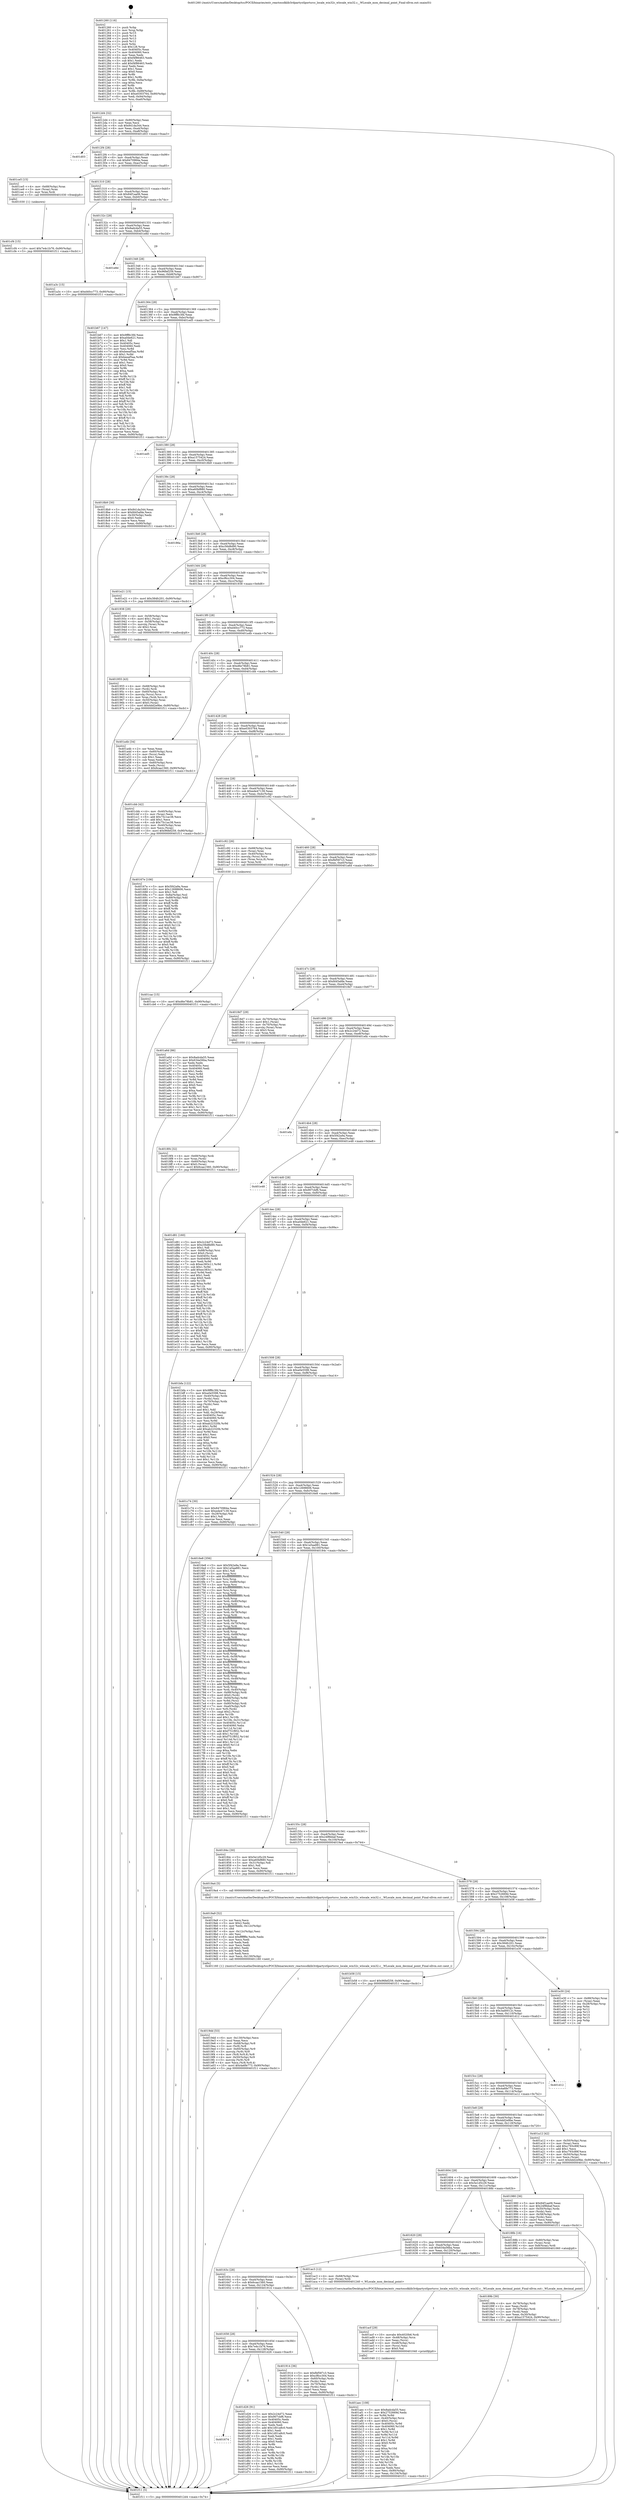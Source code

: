 digraph "0x401260" {
  label = "0x401260 (/mnt/c/Users/mathe/Desktop/tcc/POCII/binaries/extr_reactossdklib3rdpartystlportsrcc_locale_win32c_wlocale_win32.c__WLocale_mon_decimal_point_Final-ollvm.out::main(0))"
  labelloc = "t"
  node[shape=record]

  Entry [label="",width=0.3,height=0.3,shape=circle,fillcolor=black,style=filled]
  "0x4012d4" [label="{
     0x4012d4 [32]\l
     | [instrs]\l
     &nbsp;&nbsp;0x4012d4 \<+6\>: mov -0x90(%rbp),%eax\l
     &nbsp;&nbsp;0x4012da \<+2\>: mov %eax,%ecx\l
     &nbsp;&nbsp;0x4012dc \<+6\>: sub $0x841da344,%ecx\l
     &nbsp;&nbsp;0x4012e2 \<+6\>: mov %eax,-0xa4(%rbp)\l
     &nbsp;&nbsp;0x4012e8 \<+6\>: mov %ecx,-0xa8(%rbp)\l
     &nbsp;&nbsp;0x4012ee \<+6\>: je 0000000000401d03 \<main+0xaa3\>\l
  }"]
  "0x401d03" [label="{
     0x401d03\l
  }", style=dashed]
  "0x4012f4" [label="{
     0x4012f4 [28]\l
     | [instrs]\l
     &nbsp;&nbsp;0x4012f4 \<+5\>: jmp 00000000004012f9 \<main+0x99\>\l
     &nbsp;&nbsp;0x4012f9 \<+6\>: mov -0xa4(%rbp),%eax\l
     &nbsp;&nbsp;0x4012ff \<+5\>: sub $0x8470984a,%eax\l
     &nbsp;&nbsp;0x401304 \<+6\>: mov %eax,-0xac(%rbp)\l
     &nbsp;&nbsp;0x40130a \<+6\>: je 0000000000401ce5 \<main+0xa85\>\l
  }"]
  Exit [label="",width=0.3,height=0.3,shape=circle,fillcolor=black,style=filled,peripheries=2]
  "0x401ce5" [label="{
     0x401ce5 [15]\l
     | [instrs]\l
     &nbsp;&nbsp;0x401ce5 \<+4\>: mov -0x68(%rbp),%rax\l
     &nbsp;&nbsp;0x401ce9 \<+3\>: mov (%rax),%rax\l
     &nbsp;&nbsp;0x401cec \<+3\>: mov %rax,%rdi\l
     &nbsp;&nbsp;0x401cef \<+5\>: call 0000000000401030 \<free@plt\>\l
     | [calls]\l
     &nbsp;&nbsp;0x401030 \{1\} (unknown)\l
  }"]
  "0x401310" [label="{
     0x401310 [28]\l
     | [instrs]\l
     &nbsp;&nbsp;0x401310 \<+5\>: jmp 0000000000401315 \<main+0xb5\>\l
     &nbsp;&nbsp;0x401315 \<+6\>: mov -0xa4(%rbp),%eax\l
     &nbsp;&nbsp;0x40131b \<+5\>: sub $0x84f1aa06,%eax\l
     &nbsp;&nbsp;0x401320 \<+6\>: mov %eax,-0xb0(%rbp)\l
     &nbsp;&nbsp;0x401326 \<+6\>: je 0000000000401a3c \<main+0x7dc\>\l
  }"]
  "0x401674" [label="{
     0x401674\l
  }", style=dashed]
  "0x401a3c" [label="{
     0x401a3c [15]\l
     | [instrs]\l
     &nbsp;&nbsp;0x401a3c \<+10\>: movl $0xd40cc773,-0x90(%rbp)\l
     &nbsp;&nbsp;0x401a46 \<+5\>: jmp 0000000000401f11 \<main+0xcb1\>\l
  }"]
  "0x40132c" [label="{
     0x40132c [28]\l
     | [instrs]\l
     &nbsp;&nbsp;0x40132c \<+5\>: jmp 0000000000401331 \<main+0xd1\>\l
     &nbsp;&nbsp;0x401331 \<+6\>: mov -0xa4(%rbp),%eax\l
     &nbsp;&nbsp;0x401337 \<+5\>: sub $0x8adcda55,%eax\l
     &nbsp;&nbsp;0x40133c \<+6\>: mov %eax,-0xb4(%rbp)\l
     &nbsp;&nbsp;0x401342 \<+6\>: je 0000000000401e8d \<main+0xc2d\>\l
  }"]
  "0x401d26" [label="{
     0x401d26 [91]\l
     | [instrs]\l
     &nbsp;&nbsp;0x401d26 \<+5\>: mov $0x2c24d72,%eax\l
     &nbsp;&nbsp;0x401d2b \<+5\>: mov $0x907cbf6,%ecx\l
     &nbsp;&nbsp;0x401d30 \<+7\>: mov 0x40405c,%edx\l
     &nbsp;&nbsp;0x401d37 \<+7\>: mov 0x404060,%esi\l
     &nbsp;&nbsp;0x401d3e \<+2\>: mov %edx,%edi\l
     &nbsp;&nbsp;0x401d40 \<+6\>: add $0x1d01a8c0,%edi\l
     &nbsp;&nbsp;0x401d46 \<+3\>: sub $0x1,%edi\l
     &nbsp;&nbsp;0x401d49 \<+6\>: sub $0x1d01a8c0,%edi\l
     &nbsp;&nbsp;0x401d4f \<+3\>: imul %edi,%edx\l
     &nbsp;&nbsp;0x401d52 \<+3\>: and $0x1,%edx\l
     &nbsp;&nbsp;0x401d55 \<+3\>: cmp $0x0,%edx\l
     &nbsp;&nbsp;0x401d58 \<+4\>: sete %r8b\l
     &nbsp;&nbsp;0x401d5c \<+3\>: cmp $0xa,%esi\l
     &nbsp;&nbsp;0x401d5f \<+4\>: setl %r9b\l
     &nbsp;&nbsp;0x401d63 \<+3\>: mov %r8b,%r10b\l
     &nbsp;&nbsp;0x401d66 \<+3\>: and %r9b,%r10b\l
     &nbsp;&nbsp;0x401d69 \<+3\>: xor %r9b,%r8b\l
     &nbsp;&nbsp;0x401d6c \<+3\>: or %r8b,%r10b\l
     &nbsp;&nbsp;0x401d6f \<+4\>: test $0x1,%r10b\l
     &nbsp;&nbsp;0x401d73 \<+3\>: cmovne %ecx,%eax\l
     &nbsp;&nbsp;0x401d76 \<+6\>: mov %eax,-0x90(%rbp)\l
     &nbsp;&nbsp;0x401d7c \<+5\>: jmp 0000000000401f11 \<main+0xcb1\>\l
  }"]
  "0x401e8d" [label="{
     0x401e8d\l
  }", style=dashed]
  "0x401348" [label="{
     0x401348 [28]\l
     | [instrs]\l
     &nbsp;&nbsp;0x401348 \<+5\>: jmp 000000000040134d \<main+0xed\>\l
     &nbsp;&nbsp;0x40134d \<+6\>: mov -0xa4(%rbp),%eax\l
     &nbsp;&nbsp;0x401353 \<+5\>: sub $0x96fef259,%eax\l
     &nbsp;&nbsp;0x401358 \<+6\>: mov %eax,-0xb8(%rbp)\l
     &nbsp;&nbsp;0x40135e \<+6\>: je 0000000000401b67 \<main+0x907\>\l
  }"]
  "0x401cf4" [label="{
     0x401cf4 [15]\l
     | [instrs]\l
     &nbsp;&nbsp;0x401cf4 \<+10\>: movl $0x7e4c1b76,-0x90(%rbp)\l
     &nbsp;&nbsp;0x401cfe \<+5\>: jmp 0000000000401f11 \<main+0xcb1\>\l
  }"]
  "0x401b67" [label="{
     0x401b67 [147]\l
     | [instrs]\l
     &nbsp;&nbsp;0x401b67 \<+5\>: mov $0x9ff8c3fd,%eax\l
     &nbsp;&nbsp;0x401b6c \<+5\>: mov $0xa0de621,%ecx\l
     &nbsp;&nbsp;0x401b71 \<+2\>: mov $0x1,%dl\l
     &nbsp;&nbsp;0x401b73 \<+7\>: mov 0x40405c,%esi\l
     &nbsp;&nbsp;0x401b7a \<+7\>: mov 0x404060,%edi\l
     &nbsp;&nbsp;0x401b81 \<+3\>: mov %esi,%r8d\l
     &nbsp;&nbsp;0x401b84 \<+7\>: add $0xbeeaf5aa,%r8d\l
     &nbsp;&nbsp;0x401b8b \<+4\>: sub $0x1,%r8d\l
     &nbsp;&nbsp;0x401b8f \<+7\>: sub $0xbeeaf5aa,%r8d\l
     &nbsp;&nbsp;0x401b96 \<+4\>: imul %r8d,%esi\l
     &nbsp;&nbsp;0x401b9a \<+3\>: and $0x1,%esi\l
     &nbsp;&nbsp;0x401b9d \<+3\>: cmp $0x0,%esi\l
     &nbsp;&nbsp;0x401ba0 \<+4\>: sete %r9b\l
     &nbsp;&nbsp;0x401ba4 \<+3\>: cmp $0xa,%edi\l
     &nbsp;&nbsp;0x401ba7 \<+4\>: setl %r10b\l
     &nbsp;&nbsp;0x401bab \<+3\>: mov %r9b,%r11b\l
     &nbsp;&nbsp;0x401bae \<+4\>: xor $0xff,%r11b\l
     &nbsp;&nbsp;0x401bb2 \<+3\>: mov %r10b,%bl\l
     &nbsp;&nbsp;0x401bb5 \<+3\>: xor $0xff,%bl\l
     &nbsp;&nbsp;0x401bb8 \<+3\>: xor $0x1,%dl\l
     &nbsp;&nbsp;0x401bbb \<+3\>: mov %r11b,%r14b\l
     &nbsp;&nbsp;0x401bbe \<+4\>: and $0xff,%r14b\l
     &nbsp;&nbsp;0x401bc2 \<+3\>: and %dl,%r9b\l
     &nbsp;&nbsp;0x401bc5 \<+3\>: mov %bl,%r15b\l
     &nbsp;&nbsp;0x401bc8 \<+4\>: and $0xff,%r15b\l
     &nbsp;&nbsp;0x401bcc \<+3\>: and %dl,%r10b\l
     &nbsp;&nbsp;0x401bcf \<+3\>: or %r9b,%r14b\l
     &nbsp;&nbsp;0x401bd2 \<+3\>: or %r10b,%r15b\l
     &nbsp;&nbsp;0x401bd5 \<+3\>: xor %r15b,%r14b\l
     &nbsp;&nbsp;0x401bd8 \<+3\>: or %bl,%r11b\l
     &nbsp;&nbsp;0x401bdb \<+4\>: xor $0xff,%r11b\l
     &nbsp;&nbsp;0x401bdf \<+3\>: or $0x1,%dl\l
     &nbsp;&nbsp;0x401be2 \<+3\>: and %dl,%r11b\l
     &nbsp;&nbsp;0x401be5 \<+3\>: or %r11b,%r14b\l
     &nbsp;&nbsp;0x401be8 \<+4\>: test $0x1,%r14b\l
     &nbsp;&nbsp;0x401bec \<+3\>: cmovne %ecx,%eax\l
     &nbsp;&nbsp;0x401bef \<+6\>: mov %eax,-0x90(%rbp)\l
     &nbsp;&nbsp;0x401bf5 \<+5\>: jmp 0000000000401f11 \<main+0xcb1\>\l
  }"]
  "0x401364" [label="{
     0x401364 [28]\l
     | [instrs]\l
     &nbsp;&nbsp;0x401364 \<+5\>: jmp 0000000000401369 \<main+0x109\>\l
     &nbsp;&nbsp;0x401369 \<+6\>: mov -0xa4(%rbp),%eax\l
     &nbsp;&nbsp;0x40136f \<+5\>: sub $0x9ff8c3fd,%eax\l
     &nbsp;&nbsp;0x401374 \<+6\>: mov %eax,-0xbc(%rbp)\l
     &nbsp;&nbsp;0x40137a \<+6\>: je 0000000000401ed5 \<main+0xc75\>\l
  }"]
  "0x401cac" [label="{
     0x401cac [15]\l
     | [instrs]\l
     &nbsp;&nbsp;0x401cac \<+10\>: movl $0xd6e78b81,-0x90(%rbp)\l
     &nbsp;&nbsp;0x401cb6 \<+5\>: jmp 0000000000401f11 \<main+0xcb1\>\l
  }"]
  "0x401ed5" [label="{
     0x401ed5\l
  }", style=dashed]
  "0x401380" [label="{
     0x401380 [28]\l
     | [instrs]\l
     &nbsp;&nbsp;0x401380 \<+5\>: jmp 0000000000401385 \<main+0x125\>\l
     &nbsp;&nbsp;0x401385 \<+6\>: mov -0xa4(%rbp),%eax\l
     &nbsp;&nbsp;0x40138b \<+5\>: sub $0xa1575424,%eax\l
     &nbsp;&nbsp;0x401390 \<+6\>: mov %eax,-0xc0(%rbp)\l
     &nbsp;&nbsp;0x401396 \<+6\>: je 00000000004018b9 \<main+0x659\>\l
  }"]
  "0x401aec" [label="{
     0x401aec [108]\l
     | [instrs]\l
     &nbsp;&nbsp;0x401aec \<+5\>: mov $0x8adcda55,%esi\l
     &nbsp;&nbsp;0x401af1 \<+5\>: mov $0x2752669d,%edx\l
     &nbsp;&nbsp;0x401af6 \<+3\>: xor %r8d,%r8d\l
     &nbsp;&nbsp;0x401af9 \<+4\>: mov -0x40(%rbp),%rcx\l
     &nbsp;&nbsp;0x401afd \<+6\>: movl $0x0,(%rcx)\l
     &nbsp;&nbsp;0x401b03 \<+8\>: mov 0x40405c,%r9d\l
     &nbsp;&nbsp;0x401b0b \<+8\>: mov 0x404060,%r10d\l
     &nbsp;&nbsp;0x401b13 \<+4\>: sub $0x1,%r8d\l
     &nbsp;&nbsp;0x401b17 \<+3\>: mov %r9d,%r11d\l
     &nbsp;&nbsp;0x401b1a \<+3\>: add %r8d,%r11d\l
     &nbsp;&nbsp;0x401b1d \<+4\>: imul %r11d,%r9d\l
     &nbsp;&nbsp;0x401b21 \<+4\>: and $0x1,%r9d\l
     &nbsp;&nbsp;0x401b25 \<+4\>: cmp $0x0,%r9d\l
     &nbsp;&nbsp;0x401b29 \<+3\>: sete %bl\l
     &nbsp;&nbsp;0x401b2c \<+4\>: cmp $0xa,%r10d\l
     &nbsp;&nbsp;0x401b30 \<+4\>: setl %r14b\l
     &nbsp;&nbsp;0x401b34 \<+3\>: mov %bl,%r15b\l
     &nbsp;&nbsp;0x401b37 \<+3\>: and %r14b,%r15b\l
     &nbsp;&nbsp;0x401b3a \<+3\>: xor %r14b,%bl\l
     &nbsp;&nbsp;0x401b3d \<+3\>: or %bl,%r15b\l
     &nbsp;&nbsp;0x401b40 \<+4\>: test $0x1,%r15b\l
     &nbsp;&nbsp;0x401b44 \<+3\>: cmovne %edx,%esi\l
     &nbsp;&nbsp;0x401b47 \<+6\>: mov %esi,-0x90(%rbp)\l
     &nbsp;&nbsp;0x401b4d \<+6\>: mov %eax,-0x134(%rbp)\l
     &nbsp;&nbsp;0x401b53 \<+5\>: jmp 0000000000401f11 \<main+0xcb1\>\l
  }"]
  "0x4018b9" [label="{
     0x4018b9 [30]\l
     | [instrs]\l
     &nbsp;&nbsp;0x4018b9 \<+5\>: mov $0x841da344,%eax\l
     &nbsp;&nbsp;0x4018be \<+5\>: mov $0xfd45afde,%ecx\l
     &nbsp;&nbsp;0x4018c3 \<+3\>: mov -0x30(%rbp),%edx\l
     &nbsp;&nbsp;0x4018c6 \<+3\>: cmp $0x0,%edx\l
     &nbsp;&nbsp;0x4018c9 \<+3\>: cmove %ecx,%eax\l
     &nbsp;&nbsp;0x4018cc \<+6\>: mov %eax,-0x90(%rbp)\l
     &nbsp;&nbsp;0x4018d2 \<+5\>: jmp 0000000000401f11 \<main+0xcb1\>\l
  }"]
  "0x40139c" [label="{
     0x40139c [28]\l
     | [instrs]\l
     &nbsp;&nbsp;0x40139c \<+5\>: jmp 00000000004013a1 \<main+0x141\>\l
     &nbsp;&nbsp;0x4013a1 \<+6\>: mov -0xa4(%rbp),%eax\l
     &nbsp;&nbsp;0x4013a7 \<+5\>: sub $0xa60bf880,%eax\l
     &nbsp;&nbsp;0x4013ac \<+6\>: mov %eax,-0xc4(%rbp)\l
     &nbsp;&nbsp;0x4013b2 \<+6\>: je 000000000040186a \<main+0x60a\>\l
  }"]
  "0x401acf" [label="{
     0x401acf [29]\l
     | [instrs]\l
     &nbsp;&nbsp;0x401acf \<+10\>: movabs $0x4020b6,%rdi\l
     &nbsp;&nbsp;0x401ad9 \<+4\>: mov -0x48(%rbp),%rcx\l
     &nbsp;&nbsp;0x401add \<+2\>: mov %eax,(%rcx)\l
     &nbsp;&nbsp;0x401adf \<+4\>: mov -0x48(%rbp),%rcx\l
     &nbsp;&nbsp;0x401ae3 \<+2\>: mov (%rcx),%esi\l
     &nbsp;&nbsp;0x401ae5 \<+2\>: mov $0x0,%al\l
     &nbsp;&nbsp;0x401ae7 \<+5\>: call 0000000000401040 \<printf@plt\>\l
     | [calls]\l
     &nbsp;&nbsp;0x401040 \{1\} (unknown)\l
  }"]
  "0x40186a" [label="{
     0x40186a\l
  }", style=dashed]
  "0x4013b8" [label="{
     0x4013b8 [28]\l
     | [instrs]\l
     &nbsp;&nbsp;0x4013b8 \<+5\>: jmp 00000000004013bd \<main+0x15d\>\l
     &nbsp;&nbsp;0x4013bd \<+6\>: mov -0xa4(%rbp),%eax\l
     &nbsp;&nbsp;0x4013c3 \<+5\>: sub $0xc56d8d90,%eax\l
     &nbsp;&nbsp;0x4013c8 \<+6\>: mov %eax,-0xc8(%rbp)\l
     &nbsp;&nbsp;0x4013ce \<+6\>: je 0000000000401e21 \<main+0xbc1\>\l
  }"]
  "0x4019dd" [label="{
     0x4019dd [53]\l
     | [instrs]\l
     &nbsp;&nbsp;0x4019dd \<+6\>: mov -0x130(%rbp),%ecx\l
     &nbsp;&nbsp;0x4019e3 \<+3\>: imul %eax,%ecx\l
     &nbsp;&nbsp;0x4019e6 \<+4\>: mov -0x68(%rbp),%r8\l
     &nbsp;&nbsp;0x4019ea \<+3\>: mov (%r8),%r8\l
     &nbsp;&nbsp;0x4019ed \<+4\>: mov -0x60(%rbp),%r9\l
     &nbsp;&nbsp;0x4019f1 \<+3\>: movslq (%r9),%r9\l
     &nbsp;&nbsp;0x4019f4 \<+4\>: mov (%r8,%r9,8),%r8\l
     &nbsp;&nbsp;0x4019f8 \<+4\>: mov -0x50(%rbp),%r9\l
     &nbsp;&nbsp;0x4019fc \<+3\>: movslq (%r9),%r9\l
     &nbsp;&nbsp;0x4019ff \<+4\>: mov %ecx,(%r8,%r9,4)\l
     &nbsp;&nbsp;0x401a03 \<+10\>: movl $0x4a6fe773,-0x90(%rbp)\l
     &nbsp;&nbsp;0x401a0d \<+5\>: jmp 0000000000401f11 \<main+0xcb1\>\l
  }"]
  "0x401e21" [label="{
     0x401e21 [15]\l
     | [instrs]\l
     &nbsp;&nbsp;0x401e21 \<+10\>: movl $0x384fc201,-0x90(%rbp)\l
     &nbsp;&nbsp;0x401e2b \<+5\>: jmp 0000000000401f11 \<main+0xcb1\>\l
  }"]
  "0x4013d4" [label="{
     0x4013d4 [28]\l
     | [instrs]\l
     &nbsp;&nbsp;0x4013d4 \<+5\>: jmp 00000000004013d9 \<main+0x179\>\l
     &nbsp;&nbsp;0x4013d9 \<+6\>: mov -0xa4(%rbp),%eax\l
     &nbsp;&nbsp;0x4013df \<+5\>: sub $0xcf6cc304,%eax\l
     &nbsp;&nbsp;0x4013e4 \<+6\>: mov %eax,-0xcc(%rbp)\l
     &nbsp;&nbsp;0x4013ea \<+6\>: je 0000000000401938 \<main+0x6d8\>\l
  }"]
  "0x4019a9" [label="{
     0x4019a9 [52]\l
     | [instrs]\l
     &nbsp;&nbsp;0x4019a9 \<+2\>: xor %ecx,%ecx\l
     &nbsp;&nbsp;0x4019ab \<+5\>: mov $0x2,%edx\l
     &nbsp;&nbsp;0x4019b0 \<+6\>: mov %edx,-0x12c(%rbp)\l
     &nbsp;&nbsp;0x4019b6 \<+1\>: cltd\l
     &nbsp;&nbsp;0x4019b7 \<+6\>: mov -0x12c(%rbp),%esi\l
     &nbsp;&nbsp;0x4019bd \<+2\>: idiv %esi\l
     &nbsp;&nbsp;0x4019bf \<+6\>: imul $0xfffffffe,%edx,%edx\l
     &nbsp;&nbsp;0x4019c5 \<+2\>: mov %ecx,%edi\l
     &nbsp;&nbsp;0x4019c7 \<+2\>: sub %edx,%edi\l
     &nbsp;&nbsp;0x4019c9 \<+2\>: mov %ecx,%edx\l
     &nbsp;&nbsp;0x4019cb \<+3\>: sub $0x1,%edx\l
     &nbsp;&nbsp;0x4019ce \<+2\>: add %edx,%edi\l
     &nbsp;&nbsp;0x4019d0 \<+2\>: sub %edi,%ecx\l
     &nbsp;&nbsp;0x4019d2 \<+6\>: mov %ecx,-0x130(%rbp)\l
     &nbsp;&nbsp;0x4019d8 \<+5\>: call 0000000000401160 \<next_i\>\l
     | [calls]\l
     &nbsp;&nbsp;0x401160 \{1\} (/mnt/c/Users/mathe/Desktop/tcc/POCII/binaries/extr_reactossdklib3rdpartystlportsrcc_locale_win32c_wlocale_win32.c__WLocale_mon_decimal_point_Final-ollvm.out::next_i)\l
  }"]
  "0x401938" [label="{
     0x401938 [29]\l
     | [instrs]\l
     &nbsp;&nbsp;0x401938 \<+4\>: mov -0x58(%rbp),%rax\l
     &nbsp;&nbsp;0x40193c \<+6\>: movl $0x1,(%rax)\l
     &nbsp;&nbsp;0x401942 \<+4\>: mov -0x58(%rbp),%rax\l
     &nbsp;&nbsp;0x401946 \<+3\>: movslq (%rax),%rax\l
     &nbsp;&nbsp;0x401949 \<+4\>: shl $0x2,%rax\l
     &nbsp;&nbsp;0x40194d \<+3\>: mov %rax,%rdi\l
     &nbsp;&nbsp;0x401950 \<+5\>: call 0000000000401050 \<malloc@plt\>\l
     | [calls]\l
     &nbsp;&nbsp;0x401050 \{1\} (unknown)\l
  }"]
  "0x4013f0" [label="{
     0x4013f0 [28]\l
     | [instrs]\l
     &nbsp;&nbsp;0x4013f0 \<+5\>: jmp 00000000004013f5 \<main+0x195\>\l
     &nbsp;&nbsp;0x4013f5 \<+6\>: mov -0xa4(%rbp),%eax\l
     &nbsp;&nbsp;0x4013fb \<+5\>: sub $0xd40cc773,%eax\l
     &nbsp;&nbsp;0x401400 \<+6\>: mov %eax,-0xd0(%rbp)\l
     &nbsp;&nbsp;0x401406 \<+6\>: je 0000000000401a4b \<main+0x7eb\>\l
  }"]
  "0x401955" [label="{
     0x401955 [43]\l
     | [instrs]\l
     &nbsp;&nbsp;0x401955 \<+4\>: mov -0x68(%rbp),%rdi\l
     &nbsp;&nbsp;0x401959 \<+3\>: mov (%rdi),%rdi\l
     &nbsp;&nbsp;0x40195c \<+4\>: mov -0x60(%rbp),%rcx\l
     &nbsp;&nbsp;0x401960 \<+3\>: movslq (%rcx),%rcx\l
     &nbsp;&nbsp;0x401963 \<+4\>: mov %rax,(%rdi,%rcx,8)\l
     &nbsp;&nbsp;0x401967 \<+4\>: mov -0x50(%rbp),%rax\l
     &nbsp;&nbsp;0x40196b \<+6\>: movl $0x0,(%rax)\l
     &nbsp;&nbsp;0x401971 \<+10\>: movl $0x4dd2e9be,-0x90(%rbp)\l
     &nbsp;&nbsp;0x40197b \<+5\>: jmp 0000000000401f11 \<main+0xcb1\>\l
  }"]
  "0x401a4b" [label="{
     0x401a4b [34]\l
     | [instrs]\l
     &nbsp;&nbsp;0x401a4b \<+2\>: xor %eax,%eax\l
     &nbsp;&nbsp;0x401a4d \<+4\>: mov -0x60(%rbp),%rcx\l
     &nbsp;&nbsp;0x401a51 \<+2\>: mov (%rcx),%edx\l
     &nbsp;&nbsp;0x401a53 \<+3\>: sub $0x1,%eax\l
     &nbsp;&nbsp;0x401a56 \<+2\>: sub %eax,%edx\l
     &nbsp;&nbsp;0x401a58 \<+4\>: mov -0x60(%rbp),%rcx\l
     &nbsp;&nbsp;0x401a5c \<+2\>: mov %edx,(%rcx)\l
     &nbsp;&nbsp;0x401a5e \<+10\>: movl $0x6caa1560,-0x90(%rbp)\l
     &nbsp;&nbsp;0x401a68 \<+5\>: jmp 0000000000401f11 \<main+0xcb1\>\l
  }"]
  "0x40140c" [label="{
     0x40140c [28]\l
     | [instrs]\l
     &nbsp;&nbsp;0x40140c \<+5\>: jmp 0000000000401411 \<main+0x1b1\>\l
     &nbsp;&nbsp;0x401411 \<+6\>: mov -0xa4(%rbp),%eax\l
     &nbsp;&nbsp;0x401417 \<+5\>: sub $0xd6e78b81,%eax\l
     &nbsp;&nbsp;0x40141c \<+6\>: mov %eax,-0xd4(%rbp)\l
     &nbsp;&nbsp;0x401422 \<+6\>: je 0000000000401cbb \<main+0xa5b\>\l
  }"]
  "0x401658" [label="{
     0x401658 [28]\l
     | [instrs]\l
     &nbsp;&nbsp;0x401658 \<+5\>: jmp 000000000040165d \<main+0x3fd\>\l
     &nbsp;&nbsp;0x40165d \<+6\>: mov -0xa4(%rbp),%eax\l
     &nbsp;&nbsp;0x401663 \<+5\>: sub $0x7e4c1b76,%eax\l
     &nbsp;&nbsp;0x401668 \<+6\>: mov %eax,-0x128(%rbp)\l
     &nbsp;&nbsp;0x40166e \<+6\>: je 0000000000401d26 \<main+0xac6\>\l
  }"]
  "0x401cbb" [label="{
     0x401cbb [42]\l
     | [instrs]\l
     &nbsp;&nbsp;0x401cbb \<+4\>: mov -0x40(%rbp),%rax\l
     &nbsp;&nbsp;0x401cbf \<+2\>: mov (%rax),%ecx\l
     &nbsp;&nbsp;0x401cc1 \<+6\>: add $0x75c1ac38,%ecx\l
     &nbsp;&nbsp;0x401cc7 \<+3\>: add $0x1,%ecx\l
     &nbsp;&nbsp;0x401cca \<+6\>: sub $0x75c1ac38,%ecx\l
     &nbsp;&nbsp;0x401cd0 \<+4\>: mov -0x40(%rbp),%rax\l
     &nbsp;&nbsp;0x401cd4 \<+2\>: mov %ecx,(%rax)\l
     &nbsp;&nbsp;0x401cd6 \<+10\>: movl $0x96fef259,-0x90(%rbp)\l
     &nbsp;&nbsp;0x401ce0 \<+5\>: jmp 0000000000401f11 \<main+0xcb1\>\l
  }"]
  "0x401428" [label="{
     0x401428 [28]\l
     | [instrs]\l
     &nbsp;&nbsp;0x401428 \<+5\>: jmp 000000000040142d \<main+0x1cd\>\l
     &nbsp;&nbsp;0x40142d \<+6\>: mov -0xa4(%rbp),%eax\l
     &nbsp;&nbsp;0x401433 \<+5\>: sub $0xe0303764,%eax\l
     &nbsp;&nbsp;0x401438 \<+6\>: mov %eax,-0xd8(%rbp)\l
     &nbsp;&nbsp;0x40143e \<+6\>: je 000000000040167e \<main+0x41e\>\l
  }"]
  "0x401914" [label="{
     0x401914 [36]\l
     | [instrs]\l
     &nbsp;&nbsp;0x401914 \<+5\>: mov $0xfbf587c3,%eax\l
     &nbsp;&nbsp;0x401919 \<+5\>: mov $0xcf6cc304,%ecx\l
     &nbsp;&nbsp;0x40191e \<+4\>: mov -0x60(%rbp),%rdx\l
     &nbsp;&nbsp;0x401922 \<+2\>: mov (%rdx),%esi\l
     &nbsp;&nbsp;0x401924 \<+4\>: mov -0x70(%rbp),%rdx\l
     &nbsp;&nbsp;0x401928 \<+2\>: cmp (%rdx),%esi\l
     &nbsp;&nbsp;0x40192a \<+3\>: cmovl %ecx,%eax\l
     &nbsp;&nbsp;0x40192d \<+6\>: mov %eax,-0x90(%rbp)\l
     &nbsp;&nbsp;0x401933 \<+5\>: jmp 0000000000401f11 \<main+0xcb1\>\l
  }"]
  "0x40167e" [label="{
     0x40167e [106]\l
     | [instrs]\l
     &nbsp;&nbsp;0x40167e \<+5\>: mov $0x5f42a9a,%eax\l
     &nbsp;&nbsp;0x401683 \<+5\>: mov $0x12698606,%ecx\l
     &nbsp;&nbsp;0x401688 \<+2\>: mov $0x1,%dl\l
     &nbsp;&nbsp;0x40168a \<+7\>: mov -0x8a(%rbp),%sil\l
     &nbsp;&nbsp;0x401691 \<+7\>: mov -0x89(%rbp),%dil\l
     &nbsp;&nbsp;0x401698 \<+3\>: mov %sil,%r8b\l
     &nbsp;&nbsp;0x40169b \<+4\>: xor $0xff,%r8b\l
     &nbsp;&nbsp;0x40169f \<+3\>: mov %dil,%r9b\l
     &nbsp;&nbsp;0x4016a2 \<+4\>: xor $0xff,%r9b\l
     &nbsp;&nbsp;0x4016a6 \<+3\>: xor $0x0,%dl\l
     &nbsp;&nbsp;0x4016a9 \<+3\>: mov %r8b,%r10b\l
     &nbsp;&nbsp;0x4016ac \<+4\>: and $0x0,%r10b\l
     &nbsp;&nbsp;0x4016b0 \<+3\>: and %dl,%sil\l
     &nbsp;&nbsp;0x4016b3 \<+3\>: mov %r9b,%r11b\l
     &nbsp;&nbsp;0x4016b6 \<+4\>: and $0x0,%r11b\l
     &nbsp;&nbsp;0x4016ba \<+3\>: and %dl,%dil\l
     &nbsp;&nbsp;0x4016bd \<+3\>: or %sil,%r10b\l
     &nbsp;&nbsp;0x4016c0 \<+3\>: or %dil,%r11b\l
     &nbsp;&nbsp;0x4016c3 \<+3\>: xor %r11b,%r10b\l
     &nbsp;&nbsp;0x4016c6 \<+3\>: or %r9b,%r8b\l
     &nbsp;&nbsp;0x4016c9 \<+4\>: xor $0xff,%r8b\l
     &nbsp;&nbsp;0x4016cd \<+3\>: or $0x0,%dl\l
     &nbsp;&nbsp;0x4016d0 \<+3\>: and %dl,%r8b\l
     &nbsp;&nbsp;0x4016d3 \<+3\>: or %r8b,%r10b\l
     &nbsp;&nbsp;0x4016d6 \<+4\>: test $0x1,%r10b\l
     &nbsp;&nbsp;0x4016da \<+3\>: cmovne %ecx,%eax\l
     &nbsp;&nbsp;0x4016dd \<+6\>: mov %eax,-0x90(%rbp)\l
     &nbsp;&nbsp;0x4016e3 \<+5\>: jmp 0000000000401f11 \<main+0xcb1\>\l
  }"]
  "0x401444" [label="{
     0x401444 [28]\l
     | [instrs]\l
     &nbsp;&nbsp;0x401444 \<+5\>: jmp 0000000000401449 \<main+0x1e9\>\l
     &nbsp;&nbsp;0x401449 \<+6\>: mov -0xa4(%rbp),%eax\l
     &nbsp;&nbsp;0x40144f \<+5\>: sub $0xede47139,%eax\l
     &nbsp;&nbsp;0x401454 \<+6\>: mov %eax,-0xdc(%rbp)\l
     &nbsp;&nbsp;0x40145a \<+6\>: je 0000000000401c92 \<main+0xa32\>\l
  }"]
  "0x401f11" [label="{
     0x401f11 [5]\l
     | [instrs]\l
     &nbsp;&nbsp;0x401f11 \<+5\>: jmp 00000000004012d4 \<main+0x74\>\l
  }"]
  "0x401260" [label="{
     0x401260 [116]\l
     | [instrs]\l
     &nbsp;&nbsp;0x401260 \<+1\>: push %rbp\l
     &nbsp;&nbsp;0x401261 \<+3\>: mov %rsp,%rbp\l
     &nbsp;&nbsp;0x401264 \<+2\>: push %r15\l
     &nbsp;&nbsp;0x401266 \<+2\>: push %r14\l
     &nbsp;&nbsp;0x401268 \<+2\>: push %r13\l
     &nbsp;&nbsp;0x40126a \<+2\>: push %r12\l
     &nbsp;&nbsp;0x40126c \<+1\>: push %rbx\l
     &nbsp;&nbsp;0x40126d \<+7\>: sub $0x128,%rsp\l
     &nbsp;&nbsp;0x401274 \<+7\>: mov 0x40405c,%eax\l
     &nbsp;&nbsp;0x40127b \<+7\>: mov 0x404060,%ecx\l
     &nbsp;&nbsp;0x401282 \<+2\>: mov %eax,%edx\l
     &nbsp;&nbsp;0x401284 \<+6\>: sub $0xf4f86463,%edx\l
     &nbsp;&nbsp;0x40128a \<+3\>: sub $0x1,%edx\l
     &nbsp;&nbsp;0x40128d \<+6\>: add $0xf4f86463,%edx\l
     &nbsp;&nbsp;0x401293 \<+3\>: imul %edx,%eax\l
     &nbsp;&nbsp;0x401296 \<+3\>: and $0x1,%eax\l
     &nbsp;&nbsp;0x401299 \<+3\>: cmp $0x0,%eax\l
     &nbsp;&nbsp;0x40129c \<+4\>: sete %r8b\l
     &nbsp;&nbsp;0x4012a0 \<+4\>: and $0x1,%r8b\l
     &nbsp;&nbsp;0x4012a4 \<+7\>: mov %r8b,-0x8a(%rbp)\l
     &nbsp;&nbsp;0x4012ab \<+3\>: cmp $0xa,%ecx\l
     &nbsp;&nbsp;0x4012ae \<+4\>: setl %r8b\l
     &nbsp;&nbsp;0x4012b2 \<+4\>: and $0x1,%r8b\l
     &nbsp;&nbsp;0x4012b6 \<+7\>: mov %r8b,-0x89(%rbp)\l
     &nbsp;&nbsp;0x4012bd \<+10\>: movl $0xe0303764,-0x90(%rbp)\l
     &nbsp;&nbsp;0x4012c7 \<+6\>: mov %edi,-0x94(%rbp)\l
     &nbsp;&nbsp;0x4012cd \<+7\>: mov %rsi,-0xa0(%rbp)\l
  }"]
  "0x40163c" [label="{
     0x40163c [28]\l
     | [instrs]\l
     &nbsp;&nbsp;0x40163c \<+5\>: jmp 0000000000401641 \<main+0x3e1\>\l
     &nbsp;&nbsp;0x401641 \<+6\>: mov -0xa4(%rbp),%eax\l
     &nbsp;&nbsp;0x401647 \<+5\>: sub $0x6caa1560,%eax\l
     &nbsp;&nbsp;0x40164c \<+6\>: mov %eax,-0x124(%rbp)\l
     &nbsp;&nbsp;0x401652 \<+6\>: je 0000000000401914 \<main+0x6b4\>\l
  }"]
  "0x401c92" [label="{
     0x401c92 [26]\l
     | [instrs]\l
     &nbsp;&nbsp;0x401c92 \<+4\>: mov -0x68(%rbp),%rax\l
     &nbsp;&nbsp;0x401c96 \<+3\>: mov (%rax),%rax\l
     &nbsp;&nbsp;0x401c99 \<+4\>: mov -0x40(%rbp),%rcx\l
     &nbsp;&nbsp;0x401c9d \<+3\>: movslq (%rcx),%rcx\l
     &nbsp;&nbsp;0x401ca0 \<+4\>: mov (%rax,%rcx,8),%rax\l
     &nbsp;&nbsp;0x401ca4 \<+3\>: mov %rax,%rdi\l
     &nbsp;&nbsp;0x401ca7 \<+5\>: call 0000000000401030 \<free@plt\>\l
     | [calls]\l
     &nbsp;&nbsp;0x401030 \{1\} (unknown)\l
  }"]
  "0x401460" [label="{
     0x401460 [28]\l
     | [instrs]\l
     &nbsp;&nbsp;0x401460 \<+5\>: jmp 0000000000401465 \<main+0x205\>\l
     &nbsp;&nbsp;0x401465 \<+6\>: mov -0xa4(%rbp),%eax\l
     &nbsp;&nbsp;0x40146b \<+5\>: sub $0xfbf587c3,%eax\l
     &nbsp;&nbsp;0x401470 \<+6\>: mov %eax,-0xe0(%rbp)\l
     &nbsp;&nbsp;0x401476 \<+6\>: je 0000000000401a6d \<main+0x80d\>\l
  }"]
  "0x401ac3" [label="{
     0x401ac3 [12]\l
     | [instrs]\l
     &nbsp;&nbsp;0x401ac3 \<+4\>: mov -0x68(%rbp),%rax\l
     &nbsp;&nbsp;0x401ac7 \<+3\>: mov (%rax),%rdi\l
     &nbsp;&nbsp;0x401aca \<+5\>: call 0000000000401240 \<_WLocale_mon_decimal_point\>\l
     | [calls]\l
     &nbsp;&nbsp;0x401240 \{1\} (/mnt/c/Users/mathe/Desktop/tcc/POCII/binaries/extr_reactossdklib3rdpartystlportsrcc_locale_win32c_wlocale_win32.c__WLocale_mon_decimal_point_Final-ollvm.out::_WLocale_mon_decimal_point)\l
  }"]
  "0x401a6d" [label="{
     0x401a6d [86]\l
     | [instrs]\l
     &nbsp;&nbsp;0x401a6d \<+5\>: mov $0x8adcda55,%eax\l
     &nbsp;&nbsp;0x401a72 \<+5\>: mov $0x634a56ba,%ecx\l
     &nbsp;&nbsp;0x401a77 \<+2\>: xor %edx,%edx\l
     &nbsp;&nbsp;0x401a79 \<+7\>: mov 0x40405c,%esi\l
     &nbsp;&nbsp;0x401a80 \<+7\>: mov 0x404060,%edi\l
     &nbsp;&nbsp;0x401a87 \<+3\>: sub $0x1,%edx\l
     &nbsp;&nbsp;0x401a8a \<+3\>: mov %esi,%r8d\l
     &nbsp;&nbsp;0x401a8d \<+3\>: add %edx,%r8d\l
     &nbsp;&nbsp;0x401a90 \<+4\>: imul %r8d,%esi\l
     &nbsp;&nbsp;0x401a94 \<+3\>: and $0x1,%esi\l
     &nbsp;&nbsp;0x401a97 \<+3\>: cmp $0x0,%esi\l
     &nbsp;&nbsp;0x401a9a \<+4\>: sete %r9b\l
     &nbsp;&nbsp;0x401a9e \<+3\>: cmp $0xa,%edi\l
     &nbsp;&nbsp;0x401aa1 \<+4\>: setl %r10b\l
     &nbsp;&nbsp;0x401aa5 \<+3\>: mov %r9b,%r11b\l
     &nbsp;&nbsp;0x401aa8 \<+3\>: and %r10b,%r11b\l
     &nbsp;&nbsp;0x401aab \<+3\>: xor %r10b,%r9b\l
     &nbsp;&nbsp;0x401aae \<+3\>: or %r9b,%r11b\l
     &nbsp;&nbsp;0x401ab1 \<+4\>: test $0x1,%r11b\l
     &nbsp;&nbsp;0x401ab5 \<+3\>: cmovne %ecx,%eax\l
     &nbsp;&nbsp;0x401ab8 \<+6\>: mov %eax,-0x90(%rbp)\l
     &nbsp;&nbsp;0x401abe \<+5\>: jmp 0000000000401f11 \<main+0xcb1\>\l
  }"]
  "0x40147c" [label="{
     0x40147c [28]\l
     | [instrs]\l
     &nbsp;&nbsp;0x40147c \<+5\>: jmp 0000000000401481 \<main+0x221\>\l
     &nbsp;&nbsp;0x401481 \<+6\>: mov -0xa4(%rbp),%eax\l
     &nbsp;&nbsp;0x401487 \<+5\>: sub $0xfd45afde,%eax\l
     &nbsp;&nbsp;0x40148c \<+6\>: mov %eax,-0xe4(%rbp)\l
     &nbsp;&nbsp;0x401492 \<+6\>: je 00000000004018d7 \<main+0x677\>\l
  }"]
  "0x4018f4" [label="{
     0x4018f4 [32]\l
     | [instrs]\l
     &nbsp;&nbsp;0x4018f4 \<+4\>: mov -0x68(%rbp),%rdi\l
     &nbsp;&nbsp;0x4018f8 \<+3\>: mov %rax,(%rdi)\l
     &nbsp;&nbsp;0x4018fb \<+4\>: mov -0x60(%rbp),%rax\l
     &nbsp;&nbsp;0x4018ff \<+6\>: movl $0x0,(%rax)\l
     &nbsp;&nbsp;0x401905 \<+10\>: movl $0x6caa1560,-0x90(%rbp)\l
     &nbsp;&nbsp;0x40190f \<+5\>: jmp 0000000000401f11 \<main+0xcb1\>\l
  }"]
  "0x4018d7" [label="{
     0x4018d7 [29]\l
     | [instrs]\l
     &nbsp;&nbsp;0x4018d7 \<+4\>: mov -0x70(%rbp),%rax\l
     &nbsp;&nbsp;0x4018db \<+6\>: movl $0x1,(%rax)\l
     &nbsp;&nbsp;0x4018e1 \<+4\>: mov -0x70(%rbp),%rax\l
     &nbsp;&nbsp;0x4018e5 \<+3\>: movslq (%rax),%rax\l
     &nbsp;&nbsp;0x4018e8 \<+4\>: shl $0x3,%rax\l
     &nbsp;&nbsp;0x4018ec \<+3\>: mov %rax,%rdi\l
     &nbsp;&nbsp;0x4018ef \<+5\>: call 0000000000401050 \<malloc@plt\>\l
     | [calls]\l
     &nbsp;&nbsp;0x401050 \{1\} (unknown)\l
  }"]
  "0x401498" [label="{
     0x401498 [28]\l
     | [instrs]\l
     &nbsp;&nbsp;0x401498 \<+5\>: jmp 000000000040149d \<main+0x23d\>\l
     &nbsp;&nbsp;0x40149d \<+6\>: mov -0xa4(%rbp),%eax\l
     &nbsp;&nbsp;0x4014a3 \<+5\>: sub $0x2c24d72,%eax\l
     &nbsp;&nbsp;0x4014a8 \<+6\>: mov %eax,-0xe8(%rbp)\l
     &nbsp;&nbsp;0x4014ae \<+6\>: je 0000000000401efa \<main+0xc9a\>\l
  }"]
  "0x40189b" [label="{
     0x40189b [30]\l
     | [instrs]\l
     &nbsp;&nbsp;0x40189b \<+4\>: mov -0x78(%rbp),%rdi\l
     &nbsp;&nbsp;0x40189f \<+2\>: mov %eax,(%rdi)\l
     &nbsp;&nbsp;0x4018a1 \<+4\>: mov -0x78(%rbp),%rdi\l
     &nbsp;&nbsp;0x4018a5 \<+2\>: mov (%rdi),%eax\l
     &nbsp;&nbsp;0x4018a7 \<+3\>: mov %eax,-0x30(%rbp)\l
     &nbsp;&nbsp;0x4018aa \<+10\>: movl $0xa1575424,-0x90(%rbp)\l
     &nbsp;&nbsp;0x4018b4 \<+5\>: jmp 0000000000401f11 \<main+0xcb1\>\l
  }"]
  "0x401efa" [label="{
     0x401efa\l
  }", style=dashed]
  "0x4014b4" [label="{
     0x4014b4 [28]\l
     | [instrs]\l
     &nbsp;&nbsp;0x4014b4 \<+5\>: jmp 00000000004014b9 \<main+0x259\>\l
     &nbsp;&nbsp;0x4014b9 \<+6\>: mov -0xa4(%rbp),%eax\l
     &nbsp;&nbsp;0x4014bf \<+5\>: sub $0x5f42a9a,%eax\l
     &nbsp;&nbsp;0x4014c4 \<+6\>: mov %eax,-0xec(%rbp)\l
     &nbsp;&nbsp;0x4014ca \<+6\>: je 0000000000401e48 \<main+0xbe8\>\l
  }"]
  "0x401620" [label="{
     0x401620 [28]\l
     | [instrs]\l
     &nbsp;&nbsp;0x401620 \<+5\>: jmp 0000000000401625 \<main+0x3c5\>\l
     &nbsp;&nbsp;0x401625 \<+6\>: mov -0xa4(%rbp),%eax\l
     &nbsp;&nbsp;0x40162b \<+5\>: sub $0x634a56ba,%eax\l
     &nbsp;&nbsp;0x401630 \<+6\>: mov %eax,-0x120(%rbp)\l
     &nbsp;&nbsp;0x401636 \<+6\>: je 0000000000401ac3 \<main+0x863\>\l
  }"]
  "0x401e48" [label="{
     0x401e48\l
  }", style=dashed]
  "0x4014d0" [label="{
     0x4014d0 [28]\l
     | [instrs]\l
     &nbsp;&nbsp;0x4014d0 \<+5\>: jmp 00000000004014d5 \<main+0x275\>\l
     &nbsp;&nbsp;0x4014d5 \<+6\>: mov -0xa4(%rbp),%eax\l
     &nbsp;&nbsp;0x4014db \<+5\>: sub $0x907cbf6,%eax\l
     &nbsp;&nbsp;0x4014e0 \<+6\>: mov %eax,-0xf0(%rbp)\l
     &nbsp;&nbsp;0x4014e6 \<+6\>: je 0000000000401d81 \<main+0xb21\>\l
  }"]
  "0x40188b" [label="{
     0x40188b [16]\l
     | [instrs]\l
     &nbsp;&nbsp;0x40188b \<+4\>: mov -0x80(%rbp),%rax\l
     &nbsp;&nbsp;0x40188f \<+3\>: mov (%rax),%rax\l
     &nbsp;&nbsp;0x401892 \<+4\>: mov 0x8(%rax),%rdi\l
     &nbsp;&nbsp;0x401896 \<+5\>: call 0000000000401060 \<atoi@plt\>\l
     | [calls]\l
     &nbsp;&nbsp;0x401060 \{1\} (unknown)\l
  }"]
  "0x401d81" [label="{
     0x401d81 [160]\l
     | [instrs]\l
     &nbsp;&nbsp;0x401d81 \<+5\>: mov $0x2c24d72,%eax\l
     &nbsp;&nbsp;0x401d86 \<+5\>: mov $0xc56d8d90,%ecx\l
     &nbsp;&nbsp;0x401d8b \<+2\>: mov $0x1,%dl\l
     &nbsp;&nbsp;0x401d8d \<+7\>: mov -0x88(%rbp),%rsi\l
     &nbsp;&nbsp;0x401d94 \<+6\>: movl $0x0,(%rsi)\l
     &nbsp;&nbsp;0x401d9a \<+7\>: mov 0x40405c,%edi\l
     &nbsp;&nbsp;0x401da1 \<+8\>: mov 0x404060,%r8d\l
     &nbsp;&nbsp;0x401da9 \<+3\>: mov %edi,%r9d\l
     &nbsp;&nbsp;0x401dac \<+7\>: sub $0xec383c11,%r9d\l
     &nbsp;&nbsp;0x401db3 \<+4\>: sub $0x1,%r9d\l
     &nbsp;&nbsp;0x401db7 \<+7\>: add $0xec383c11,%r9d\l
     &nbsp;&nbsp;0x401dbe \<+4\>: imul %r9d,%edi\l
     &nbsp;&nbsp;0x401dc2 \<+3\>: and $0x1,%edi\l
     &nbsp;&nbsp;0x401dc5 \<+3\>: cmp $0x0,%edi\l
     &nbsp;&nbsp;0x401dc8 \<+4\>: sete %r10b\l
     &nbsp;&nbsp;0x401dcc \<+4\>: cmp $0xa,%r8d\l
     &nbsp;&nbsp;0x401dd0 \<+4\>: setl %r11b\l
     &nbsp;&nbsp;0x401dd4 \<+3\>: mov %r10b,%bl\l
     &nbsp;&nbsp;0x401dd7 \<+3\>: xor $0xff,%bl\l
     &nbsp;&nbsp;0x401dda \<+3\>: mov %r11b,%r14b\l
     &nbsp;&nbsp;0x401ddd \<+4\>: xor $0xff,%r14b\l
     &nbsp;&nbsp;0x401de1 \<+3\>: xor $0x1,%dl\l
     &nbsp;&nbsp;0x401de4 \<+3\>: mov %bl,%r15b\l
     &nbsp;&nbsp;0x401de7 \<+4\>: and $0xff,%r15b\l
     &nbsp;&nbsp;0x401deb \<+3\>: and %dl,%r10b\l
     &nbsp;&nbsp;0x401dee \<+3\>: mov %r14b,%r12b\l
     &nbsp;&nbsp;0x401df1 \<+4\>: and $0xff,%r12b\l
     &nbsp;&nbsp;0x401df5 \<+3\>: and %dl,%r11b\l
     &nbsp;&nbsp;0x401df8 \<+3\>: or %r10b,%r15b\l
     &nbsp;&nbsp;0x401dfb \<+3\>: or %r11b,%r12b\l
     &nbsp;&nbsp;0x401dfe \<+3\>: xor %r12b,%r15b\l
     &nbsp;&nbsp;0x401e01 \<+3\>: or %r14b,%bl\l
     &nbsp;&nbsp;0x401e04 \<+3\>: xor $0xff,%bl\l
     &nbsp;&nbsp;0x401e07 \<+3\>: or $0x1,%dl\l
     &nbsp;&nbsp;0x401e0a \<+2\>: and %dl,%bl\l
     &nbsp;&nbsp;0x401e0c \<+3\>: or %bl,%r15b\l
     &nbsp;&nbsp;0x401e0f \<+4\>: test $0x1,%r15b\l
     &nbsp;&nbsp;0x401e13 \<+3\>: cmovne %ecx,%eax\l
     &nbsp;&nbsp;0x401e16 \<+6\>: mov %eax,-0x90(%rbp)\l
     &nbsp;&nbsp;0x401e1c \<+5\>: jmp 0000000000401f11 \<main+0xcb1\>\l
  }"]
  "0x4014ec" [label="{
     0x4014ec [28]\l
     | [instrs]\l
     &nbsp;&nbsp;0x4014ec \<+5\>: jmp 00000000004014f1 \<main+0x291\>\l
     &nbsp;&nbsp;0x4014f1 \<+6\>: mov -0xa4(%rbp),%eax\l
     &nbsp;&nbsp;0x4014f7 \<+5\>: sub $0xa0de621,%eax\l
     &nbsp;&nbsp;0x4014fc \<+6\>: mov %eax,-0xf4(%rbp)\l
     &nbsp;&nbsp;0x401502 \<+6\>: je 0000000000401bfa \<main+0x99a\>\l
  }"]
  "0x401604" [label="{
     0x401604 [28]\l
     | [instrs]\l
     &nbsp;&nbsp;0x401604 \<+5\>: jmp 0000000000401609 \<main+0x3a9\>\l
     &nbsp;&nbsp;0x401609 \<+6\>: mov -0xa4(%rbp),%eax\l
     &nbsp;&nbsp;0x40160f \<+5\>: sub $0x5e1d5c29,%eax\l
     &nbsp;&nbsp;0x401614 \<+6\>: mov %eax,-0x11c(%rbp)\l
     &nbsp;&nbsp;0x40161a \<+6\>: je 000000000040188b \<main+0x62b\>\l
  }"]
  "0x401bfa" [label="{
     0x401bfa [122]\l
     | [instrs]\l
     &nbsp;&nbsp;0x401bfa \<+5\>: mov $0x9ff8c3fd,%eax\l
     &nbsp;&nbsp;0x401bff \<+5\>: mov $0xa0e5598,%ecx\l
     &nbsp;&nbsp;0x401c04 \<+4\>: mov -0x40(%rbp),%rdx\l
     &nbsp;&nbsp;0x401c08 \<+2\>: mov (%rdx),%esi\l
     &nbsp;&nbsp;0x401c0a \<+4\>: mov -0x70(%rbp),%rdx\l
     &nbsp;&nbsp;0x401c0e \<+2\>: cmp (%rdx),%esi\l
     &nbsp;&nbsp;0x401c10 \<+4\>: setl %dil\l
     &nbsp;&nbsp;0x401c14 \<+4\>: and $0x1,%dil\l
     &nbsp;&nbsp;0x401c18 \<+4\>: mov %dil,-0x29(%rbp)\l
     &nbsp;&nbsp;0x401c1c \<+7\>: mov 0x40405c,%esi\l
     &nbsp;&nbsp;0x401c23 \<+8\>: mov 0x404060,%r8d\l
     &nbsp;&nbsp;0x401c2b \<+3\>: mov %esi,%r9d\l
     &nbsp;&nbsp;0x401c2e \<+7\>: sub $0xab22320b,%r9d\l
     &nbsp;&nbsp;0x401c35 \<+4\>: sub $0x1,%r9d\l
     &nbsp;&nbsp;0x401c39 \<+7\>: add $0xab22320b,%r9d\l
     &nbsp;&nbsp;0x401c40 \<+4\>: imul %r9d,%esi\l
     &nbsp;&nbsp;0x401c44 \<+3\>: and $0x1,%esi\l
     &nbsp;&nbsp;0x401c47 \<+3\>: cmp $0x0,%esi\l
     &nbsp;&nbsp;0x401c4a \<+4\>: sete %dil\l
     &nbsp;&nbsp;0x401c4e \<+4\>: cmp $0xa,%r8d\l
     &nbsp;&nbsp;0x401c52 \<+4\>: setl %r10b\l
     &nbsp;&nbsp;0x401c56 \<+3\>: mov %dil,%r11b\l
     &nbsp;&nbsp;0x401c59 \<+3\>: and %r10b,%r11b\l
     &nbsp;&nbsp;0x401c5c \<+3\>: xor %r10b,%dil\l
     &nbsp;&nbsp;0x401c5f \<+3\>: or %dil,%r11b\l
     &nbsp;&nbsp;0x401c62 \<+4\>: test $0x1,%r11b\l
     &nbsp;&nbsp;0x401c66 \<+3\>: cmovne %ecx,%eax\l
     &nbsp;&nbsp;0x401c69 \<+6\>: mov %eax,-0x90(%rbp)\l
     &nbsp;&nbsp;0x401c6f \<+5\>: jmp 0000000000401f11 \<main+0xcb1\>\l
  }"]
  "0x401508" [label="{
     0x401508 [28]\l
     | [instrs]\l
     &nbsp;&nbsp;0x401508 \<+5\>: jmp 000000000040150d \<main+0x2ad\>\l
     &nbsp;&nbsp;0x40150d \<+6\>: mov -0xa4(%rbp),%eax\l
     &nbsp;&nbsp;0x401513 \<+5\>: sub $0xa0e5598,%eax\l
     &nbsp;&nbsp;0x401518 \<+6\>: mov %eax,-0xf8(%rbp)\l
     &nbsp;&nbsp;0x40151e \<+6\>: je 0000000000401c74 \<main+0xa14\>\l
  }"]
  "0x401980" [label="{
     0x401980 [36]\l
     | [instrs]\l
     &nbsp;&nbsp;0x401980 \<+5\>: mov $0x84f1aa06,%eax\l
     &nbsp;&nbsp;0x401985 \<+5\>: mov $0x24f8bbaf,%ecx\l
     &nbsp;&nbsp;0x40198a \<+4\>: mov -0x50(%rbp),%rdx\l
     &nbsp;&nbsp;0x40198e \<+2\>: mov (%rdx),%esi\l
     &nbsp;&nbsp;0x401990 \<+4\>: mov -0x58(%rbp),%rdx\l
     &nbsp;&nbsp;0x401994 \<+2\>: cmp (%rdx),%esi\l
     &nbsp;&nbsp;0x401996 \<+3\>: cmovl %ecx,%eax\l
     &nbsp;&nbsp;0x401999 \<+6\>: mov %eax,-0x90(%rbp)\l
     &nbsp;&nbsp;0x40199f \<+5\>: jmp 0000000000401f11 \<main+0xcb1\>\l
  }"]
  "0x401c74" [label="{
     0x401c74 [30]\l
     | [instrs]\l
     &nbsp;&nbsp;0x401c74 \<+5\>: mov $0x8470984a,%eax\l
     &nbsp;&nbsp;0x401c79 \<+5\>: mov $0xede47139,%ecx\l
     &nbsp;&nbsp;0x401c7e \<+3\>: mov -0x29(%rbp),%dl\l
     &nbsp;&nbsp;0x401c81 \<+3\>: test $0x1,%dl\l
     &nbsp;&nbsp;0x401c84 \<+3\>: cmovne %ecx,%eax\l
     &nbsp;&nbsp;0x401c87 \<+6\>: mov %eax,-0x90(%rbp)\l
     &nbsp;&nbsp;0x401c8d \<+5\>: jmp 0000000000401f11 \<main+0xcb1\>\l
  }"]
  "0x401524" [label="{
     0x401524 [28]\l
     | [instrs]\l
     &nbsp;&nbsp;0x401524 \<+5\>: jmp 0000000000401529 \<main+0x2c9\>\l
     &nbsp;&nbsp;0x401529 \<+6\>: mov -0xa4(%rbp),%eax\l
     &nbsp;&nbsp;0x40152f \<+5\>: sub $0x12698606,%eax\l
     &nbsp;&nbsp;0x401534 \<+6\>: mov %eax,-0xfc(%rbp)\l
     &nbsp;&nbsp;0x40153a \<+6\>: je 00000000004016e8 \<main+0x488\>\l
  }"]
  "0x4015e8" [label="{
     0x4015e8 [28]\l
     | [instrs]\l
     &nbsp;&nbsp;0x4015e8 \<+5\>: jmp 00000000004015ed \<main+0x38d\>\l
     &nbsp;&nbsp;0x4015ed \<+6\>: mov -0xa4(%rbp),%eax\l
     &nbsp;&nbsp;0x4015f3 \<+5\>: sub $0x4dd2e9be,%eax\l
     &nbsp;&nbsp;0x4015f8 \<+6\>: mov %eax,-0x118(%rbp)\l
     &nbsp;&nbsp;0x4015fe \<+6\>: je 0000000000401980 \<main+0x720\>\l
  }"]
  "0x4016e8" [label="{
     0x4016e8 [356]\l
     | [instrs]\l
     &nbsp;&nbsp;0x4016e8 \<+5\>: mov $0x5f42a9a,%eax\l
     &nbsp;&nbsp;0x4016ed \<+5\>: mov $0x1a5aa881,%ecx\l
     &nbsp;&nbsp;0x4016f2 \<+2\>: mov $0x1,%dl\l
     &nbsp;&nbsp;0x4016f4 \<+3\>: mov %rsp,%rsi\l
     &nbsp;&nbsp;0x4016f7 \<+4\>: add $0xfffffffffffffff0,%rsi\l
     &nbsp;&nbsp;0x4016fb \<+3\>: mov %rsi,%rsp\l
     &nbsp;&nbsp;0x4016fe \<+7\>: mov %rsi,-0x88(%rbp)\l
     &nbsp;&nbsp;0x401705 \<+3\>: mov %rsp,%rsi\l
     &nbsp;&nbsp;0x401708 \<+4\>: add $0xfffffffffffffff0,%rsi\l
     &nbsp;&nbsp;0x40170c \<+3\>: mov %rsi,%rsp\l
     &nbsp;&nbsp;0x40170f \<+3\>: mov %rsp,%rdi\l
     &nbsp;&nbsp;0x401712 \<+4\>: add $0xfffffffffffffff0,%rdi\l
     &nbsp;&nbsp;0x401716 \<+3\>: mov %rdi,%rsp\l
     &nbsp;&nbsp;0x401719 \<+4\>: mov %rdi,-0x80(%rbp)\l
     &nbsp;&nbsp;0x40171d \<+3\>: mov %rsp,%rdi\l
     &nbsp;&nbsp;0x401720 \<+4\>: add $0xfffffffffffffff0,%rdi\l
     &nbsp;&nbsp;0x401724 \<+3\>: mov %rdi,%rsp\l
     &nbsp;&nbsp;0x401727 \<+4\>: mov %rdi,-0x78(%rbp)\l
     &nbsp;&nbsp;0x40172b \<+3\>: mov %rsp,%rdi\l
     &nbsp;&nbsp;0x40172e \<+4\>: add $0xfffffffffffffff0,%rdi\l
     &nbsp;&nbsp;0x401732 \<+3\>: mov %rdi,%rsp\l
     &nbsp;&nbsp;0x401735 \<+4\>: mov %rdi,-0x70(%rbp)\l
     &nbsp;&nbsp;0x401739 \<+3\>: mov %rsp,%rdi\l
     &nbsp;&nbsp;0x40173c \<+4\>: add $0xfffffffffffffff0,%rdi\l
     &nbsp;&nbsp;0x401740 \<+3\>: mov %rdi,%rsp\l
     &nbsp;&nbsp;0x401743 \<+4\>: mov %rdi,-0x68(%rbp)\l
     &nbsp;&nbsp;0x401747 \<+3\>: mov %rsp,%rdi\l
     &nbsp;&nbsp;0x40174a \<+4\>: add $0xfffffffffffffff0,%rdi\l
     &nbsp;&nbsp;0x40174e \<+3\>: mov %rdi,%rsp\l
     &nbsp;&nbsp;0x401751 \<+4\>: mov %rdi,-0x60(%rbp)\l
     &nbsp;&nbsp;0x401755 \<+3\>: mov %rsp,%rdi\l
     &nbsp;&nbsp;0x401758 \<+4\>: add $0xfffffffffffffff0,%rdi\l
     &nbsp;&nbsp;0x40175c \<+3\>: mov %rdi,%rsp\l
     &nbsp;&nbsp;0x40175f \<+4\>: mov %rdi,-0x58(%rbp)\l
     &nbsp;&nbsp;0x401763 \<+3\>: mov %rsp,%rdi\l
     &nbsp;&nbsp;0x401766 \<+4\>: add $0xfffffffffffffff0,%rdi\l
     &nbsp;&nbsp;0x40176a \<+3\>: mov %rdi,%rsp\l
     &nbsp;&nbsp;0x40176d \<+4\>: mov %rdi,-0x50(%rbp)\l
     &nbsp;&nbsp;0x401771 \<+3\>: mov %rsp,%rdi\l
     &nbsp;&nbsp;0x401774 \<+4\>: add $0xfffffffffffffff0,%rdi\l
     &nbsp;&nbsp;0x401778 \<+3\>: mov %rdi,%rsp\l
     &nbsp;&nbsp;0x40177b \<+4\>: mov %rdi,-0x48(%rbp)\l
     &nbsp;&nbsp;0x40177f \<+3\>: mov %rsp,%rdi\l
     &nbsp;&nbsp;0x401782 \<+4\>: add $0xfffffffffffffff0,%rdi\l
     &nbsp;&nbsp;0x401786 \<+3\>: mov %rdi,%rsp\l
     &nbsp;&nbsp;0x401789 \<+4\>: mov %rdi,-0x40(%rbp)\l
     &nbsp;&nbsp;0x40178d \<+7\>: mov -0x88(%rbp),%rdi\l
     &nbsp;&nbsp;0x401794 \<+6\>: movl $0x0,(%rdi)\l
     &nbsp;&nbsp;0x40179a \<+7\>: mov -0x94(%rbp),%r8d\l
     &nbsp;&nbsp;0x4017a1 \<+3\>: mov %r8d,(%rsi)\l
     &nbsp;&nbsp;0x4017a4 \<+4\>: mov -0x80(%rbp),%rdi\l
     &nbsp;&nbsp;0x4017a8 \<+7\>: mov -0xa0(%rbp),%r9\l
     &nbsp;&nbsp;0x4017af \<+3\>: mov %r9,(%rdi)\l
     &nbsp;&nbsp;0x4017b2 \<+3\>: cmpl $0x2,(%rsi)\l
     &nbsp;&nbsp;0x4017b5 \<+4\>: setne %r10b\l
     &nbsp;&nbsp;0x4017b9 \<+4\>: and $0x1,%r10b\l
     &nbsp;&nbsp;0x4017bd \<+4\>: mov %r10b,-0x31(%rbp)\l
     &nbsp;&nbsp;0x4017c1 \<+8\>: mov 0x40405c,%r11d\l
     &nbsp;&nbsp;0x4017c9 \<+7\>: mov 0x404060,%ebx\l
     &nbsp;&nbsp;0x4017d0 \<+3\>: mov %r11d,%r14d\l
     &nbsp;&nbsp;0x4017d3 \<+7\>: add $0xf751f852,%r14d\l
     &nbsp;&nbsp;0x4017da \<+4\>: sub $0x1,%r14d\l
     &nbsp;&nbsp;0x4017de \<+7\>: sub $0xf751f852,%r14d\l
     &nbsp;&nbsp;0x4017e5 \<+4\>: imul %r14d,%r11d\l
     &nbsp;&nbsp;0x4017e9 \<+4\>: and $0x1,%r11d\l
     &nbsp;&nbsp;0x4017ed \<+4\>: cmp $0x0,%r11d\l
     &nbsp;&nbsp;0x4017f1 \<+4\>: sete %r10b\l
     &nbsp;&nbsp;0x4017f5 \<+3\>: cmp $0xa,%ebx\l
     &nbsp;&nbsp;0x4017f8 \<+4\>: setl %r15b\l
     &nbsp;&nbsp;0x4017fc \<+3\>: mov %r10b,%r12b\l
     &nbsp;&nbsp;0x4017ff \<+4\>: xor $0xff,%r12b\l
     &nbsp;&nbsp;0x401803 \<+3\>: mov %r15b,%r13b\l
     &nbsp;&nbsp;0x401806 \<+4\>: xor $0xff,%r13b\l
     &nbsp;&nbsp;0x40180a \<+3\>: xor $0x0,%dl\l
     &nbsp;&nbsp;0x40180d \<+3\>: mov %r12b,%sil\l
     &nbsp;&nbsp;0x401810 \<+4\>: and $0x0,%sil\l
     &nbsp;&nbsp;0x401814 \<+3\>: and %dl,%r10b\l
     &nbsp;&nbsp;0x401817 \<+3\>: mov %r13b,%dil\l
     &nbsp;&nbsp;0x40181a \<+4\>: and $0x0,%dil\l
     &nbsp;&nbsp;0x40181e \<+3\>: and %dl,%r15b\l
     &nbsp;&nbsp;0x401821 \<+3\>: or %r10b,%sil\l
     &nbsp;&nbsp;0x401824 \<+3\>: or %r15b,%dil\l
     &nbsp;&nbsp;0x401827 \<+3\>: xor %dil,%sil\l
     &nbsp;&nbsp;0x40182a \<+3\>: or %r13b,%r12b\l
     &nbsp;&nbsp;0x40182d \<+4\>: xor $0xff,%r12b\l
     &nbsp;&nbsp;0x401831 \<+3\>: or $0x0,%dl\l
     &nbsp;&nbsp;0x401834 \<+3\>: and %dl,%r12b\l
     &nbsp;&nbsp;0x401837 \<+3\>: or %r12b,%sil\l
     &nbsp;&nbsp;0x40183a \<+4\>: test $0x1,%sil\l
     &nbsp;&nbsp;0x40183e \<+3\>: cmovne %ecx,%eax\l
     &nbsp;&nbsp;0x401841 \<+6\>: mov %eax,-0x90(%rbp)\l
     &nbsp;&nbsp;0x401847 \<+5\>: jmp 0000000000401f11 \<main+0xcb1\>\l
  }"]
  "0x401540" [label="{
     0x401540 [28]\l
     | [instrs]\l
     &nbsp;&nbsp;0x401540 \<+5\>: jmp 0000000000401545 \<main+0x2e5\>\l
     &nbsp;&nbsp;0x401545 \<+6\>: mov -0xa4(%rbp),%eax\l
     &nbsp;&nbsp;0x40154b \<+5\>: sub $0x1a5aa881,%eax\l
     &nbsp;&nbsp;0x401550 \<+6\>: mov %eax,-0x100(%rbp)\l
     &nbsp;&nbsp;0x401556 \<+6\>: je 000000000040184c \<main+0x5ec\>\l
  }"]
  "0x401a12" [label="{
     0x401a12 [42]\l
     | [instrs]\l
     &nbsp;&nbsp;0x401a12 \<+4\>: mov -0x50(%rbp),%rax\l
     &nbsp;&nbsp;0x401a16 \<+2\>: mov (%rax),%ecx\l
     &nbsp;&nbsp;0x401a18 \<+6\>: add $0xc793c89f,%ecx\l
     &nbsp;&nbsp;0x401a1e \<+3\>: add $0x1,%ecx\l
     &nbsp;&nbsp;0x401a21 \<+6\>: sub $0xc793c89f,%ecx\l
     &nbsp;&nbsp;0x401a27 \<+4\>: mov -0x50(%rbp),%rax\l
     &nbsp;&nbsp;0x401a2b \<+2\>: mov %ecx,(%rax)\l
     &nbsp;&nbsp;0x401a2d \<+10\>: movl $0x4dd2e9be,-0x90(%rbp)\l
     &nbsp;&nbsp;0x401a37 \<+5\>: jmp 0000000000401f11 \<main+0xcb1\>\l
  }"]
  "0x4015cc" [label="{
     0x4015cc [28]\l
     | [instrs]\l
     &nbsp;&nbsp;0x4015cc \<+5\>: jmp 00000000004015d1 \<main+0x371\>\l
     &nbsp;&nbsp;0x4015d1 \<+6\>: mov -0xa4(%rbp),%eax\l
     &nbsp;&nbsp;0x4015d7 \<+5\>: sub $0x4a6fe773,%eax\l
     &nbsp;&nbsp;0x4015dc \<+6\>: mov %eax,-0x114(%rbp)\l
     &nbsp;&nbsp;0x4015e2 \<+6\>: je 0000000000401a12 \<main+0x7b2\>\l
  }"]
  "0x40184c" [label="{
     0x40184c [30]\l
     | [instrs]\l
     &nbsp;&nbsp;0x40184c \<+5\>: mov $0x5e1d5c29,%eax\l
     &nbsp;&nbsp;0x401851 \<+5\>: mov $0xa60bf880,%ecx\l
     &nbsp;&nbsp;0x401856 \<+3\>: mov -0x31(%rbp),%dl\l
     &nbsp;&nbsp;0x401859 \<+3\>: test $0x1,%dl\l
     &nbsp;&nbsp;0x40185c \<+3\>: cmovne %ecx,%eax\l
     &nbsp;&nbsp;0x40185f \<+6\>: mov %eax,-0x90(%rbp)\l
     &nbsp;&nbsp;0x401865 \<+5\>: jmp 0000000000401f11 \<main+0xcb1\>\l
  }"]
  "0x40155c" [label="{
     0x40155c [28]\l
     | [instrs]\l
     &nbsp;&nbsp;0x40155c \<+5\>: jmp 0000000000401561 \<main+0x301\>\l
     &nbsp;&nbsp;0x401561 \<+6\>: mov -0xa4(%rbp),%eax\l
     &nbsp;&nbsp;0x401567 \<+5\>: sub $0x24f8bbaf,%eax\l
     &nbsp;&nbsp;0x40156c \<+6\>: mov %eax,-0x104(%rbp)\l
     &nbsp;&nbsp;0x401572 \<+6\>: je 00000000004019a4 \<main+0x744\>\l
  }"]
  "0x401d12" [label="{
     0x401d12\l
  }", style=dashed]
  "0x4019a4" [label="{
     0x4019a4 [5]\l
     | [instrs]\l
     &nbsp;&nbsp;0x4019a4 \<+5\>: call 0000000000401160 \<next_i\>\l
     | [calls]\l
     &nbsp;&nbsp;0x401160 \{1\} (/mnt/c/Users/mathe/Desktop/tcc/POCII/binaries/extr_reactossdklib3rdpartystlportsrcc_locale_win32c_wlocale_win32.c__WLocale_mon_decimal_point_Final-ollvm.out::next_i)\l
  }"]
  "0x401578" [label="{
     0x401578 [28]\l
     | [instrs]\l
     &nbsp;&nbsp;0x401578 \<+5\>: jmp 000000000040157d \<main+0x31d\>\l
     &nbsp;&nbsp;0x40157d \<+6\>: mov -0xa4(%rbp),%eax\l
     &nbsp;&nbsp;0x401583 \<+5\>: sub $0x2752669d,%eax\l
     &nbsp;&nbsp;0x401588 \<+6\>: mov %eax,-0x108(%rbp)\l
     &nbsp;&nbsp;0x40158e \<+6\>: je 0000000000401b58 \<main+0x8f8\>\l
  }"]
  "0x4015b0" [label="{
     0x4015b0 [28]\l
     | [instrs]\l
     &nbsp;&nbsp;0x4015b0 \<+5\>: jmp 00000000004015b5 \<main+0x355\>\l
     &nbsp;&nbsp;0x4015b5 \<+6\>: mov -0xa4(%rbp),%eax\l
     &nbsp;&nbsp;0x4015bb \<+5\>: sub $0x3ad0012c,%eax\l
     &nbsp;&nbsp;0x4015c0 \<+6\>: mov %eax,-0x110(%rbp)\l
     &nbsp;&nbsp;0x4015c6 \<+6\>: je 0000000000401d12 \<main+0xab2\>\l
  }"]
  "0x401b58" [label="{
     0x401b58 [15]\l
     | [instrs]\l
     &nbsp;&nbsp;0x401b58 \<+10\>: movl $0x96fef259,-0x90(%rbp)\l
     &nbsp;&nbsp;0x401b62 \<+5\>: jmp 0000000000401f11 \<main+0xcb1\>\l
  }"]
  "0x401594" [label="{
     0x401594 [28]\l
     | [instrs]\l
     &nbsp;&nbsp;0x401594 \<+5\>: jmp 0000000000401599 \<main+0x339\>\l
     &nbsp;&nbsp;0x401599 \<+6\>: mov -0xa4(%rbp),%eax\l
     &nbsp;&nbsp;0x40159f \<+5\>: sub $0x384fc201,%eax\l
     &nbsp;&nbsp;0x4015a4 \<+6\>: mov %eax,-0x10c(%rbp)\l
     &nbsp;&nbsp;0x4015aa \<+6\>: je 0000000000401e30 \<main+0xbd0\>\l
  }"]
  "0x401e30" [label="{
     0x401e30 [24]\l
     | [instrs]\l
     &nbsp;&nbsp;0x401e30 \<+7\>: mov -0x88(%rbp),%rax\l
     &nbsp;&nbsp;0x401e37 \<+2\>: mov (%rax),%eax\l
     &nbsp;&nbsp;0x401e39 \<+4\>: lea -0x28(%rbp),%rsp\l
     &nbsp;&nbsp;0x401e3d \<+1\>: pop %rbx\l
     &nbsp;&nbsp;0x401e3e \<+2\>: pop %r12\l
     &nbsp;&nbsp;0x401e40 \<+2\>: pop %r13\l
     &nbsp;&nbsp;0x401e42 \<+2\>: pop %r14\l
     &nbsp;&nbsp;0x401e44 \<+2\>: pop %r15\l
     &nbsp;&nbsp;0x401e46 \<+1\>: pop %rbp\l
     &nbsp;&nbsp;0x401e47 \<+1\>: ret\l
  }"]
  Entry -> "0x401260" [label=" 1"]
  "0x4012d4" -> "0x401d03" [label=" 0"]
  "0x4012d4" -> "0x4012f4" [label=" 31"]
  "0x401e30" -> Exit [label=" 1"]
  "0x4012f4" -> "0x401ce5" [label=" 1"]
  "0x4012f4" -> "0x401310" [label=" 30"]
  "0x401e21" -> "0x401f11" [label=" 1"]
  "0x401310" -> "0x401a3c" [label=" 1"]
  "0x401310" -> "0x40132c" [label=" 29"]
  "0x401d81" -> "0x401f11" [label=" 1"]
  "0x40132c" -> "0x401e8d" [label=" 0"]
  "0x40132c" -> "0x401348" [label=" 29"]
  "0x401d26" -> "0x401f11" [label=" 1"]
  "0x401348" -> "0x401b67" [label=" 2"]
  "0x401348" -> "0x401364" [label=" 27"]
  "0x401658" -> "0x401d26" [label=" 1"]
  "0x401364" -> "0x401ed5" [label=" 0"]
  "0x401364" -> "0x401380" [label=" 27"]
  "0x401658" -> "0x401674" [label=" 0"]
  "0x401380" -> "0x4018b9" [label=" 1"]
  "0x401380" -> "0x40139c" [label=" 26"]
  "0x401cf4" -> "0x401f11" [label=" 1"]
  "0x40139c" -> "0x40186a" [label=" 0"]
  "0x40139c" -> "0x4013b8" [label=" 26"]
  "0x401ce5" -> "0x401cf4" [label=" 1"]
  "0x4013b8" -> "0x401e21" [label=" 1"]
  "0x4013b8" -> "0x4013d4" [label=" 25"]
  "0x401cbb" -> "0x401f11" [label=" 1"]
  "0x4013d4" -> "0x401938" [label=" 1"]
  "0x4013d4" -> "0x4013f0" [label=" 24"]
  "0x401cac" -> "0x401f11" [label=" 1"]
  "0x4013f0" -> "0x401a4b" [label=" 1"]
  "0x4013f0" -> "0x40140c" [label=" 23"]
  "0x401c92" -> "0x401cac" [label=" 1"]
  "0x40140c" -> "0x401cbb" [label=" 1"]
  "0x40140c" -> "0x401428" [label=" 22"]
  "0x401c74" -> "0x401f11" [label=" 2"]
  "0x401428" -> "0x40167e" [label=" 1"]
  "0x401428" -> "0x401444" [label=" 21"]
  "0x40167e" -> "0x401f11" [label=" 1"]
  "0x401260" -> "0x4012d4" [label=" 1"]
  "0x401f11" -> "0x4012d4" [label=" 30"]
  "0x401bfa" -> "0x401f11" [label=" 2"]
  "0x401444" -> "0x401c92" [label=" 1"]
  "0x401444" -> "0x401460" [label=" 20"]
  "0x401b58" -> "0x401f11" [label=" 1"]
  "0x401460" -> "0x401a6d" [label=" 1"]
  "0x401460" -> "0x40147c" [label=" 19"]
  "0x401aec" -> "0x401f11" [label=" 1"]
  "0x40147c" -> "0x4018d7" [label=" 1"]
  "0x40147c" -> "0x401498" [label=" 18"]
  "0x401ac3" -> "0x401acf" [label=" 1"]
  "0x401498" -> "0x401efa" [label=" 0"]
  "0x401498" -> "0x4014b4" [label=" 18"]
  "0x401a6d" -> "0x401f11" [label=" 1"]
  "0x4014b4" -> "0x401e48" [label=" 0"]
  "0x4014b4" -> "0x4014d0" [label=" 18"]
  "0x401a4b" -> "0x401f11" [label=" 1"]
  "0x4014d0" -> "0x401d81" [label=" 1"]
  "0x4014d0" -> "0x4014ec" [label=" 17"]
  "0x401a3c" -> "0x401f11" [label=" 1"]
  "0x4014ec" -> "0x401bfa" [label=" 2"]
  "0x4014ec" -> "0x401508" [label=" 15"]
  "0x4019dd" -> "0x401f11" [label=" 1"]
  "0x401508" -> "0x401c74" [label=" 2"]
  "0x401508" -> "0x401524" [label=" 13"]
  "0x4019a9" -> "0x4019dd" [label=" 1"]
  "0x401524" -> "0x4016e8" [label=" 1"]
  "0x401524" -> "0x401540" [label=" 12"]
  "0x401980" -> "0x401f11" [label=" 2"]
  "0x4016e8" -> "0x401f11" [label=" 1"]
  "0x401955" -> "0x401f11" [label=" 1"]
  "0x401540" -> "0x40184c" [label=" 1"]
  "0x401540" -> "0x40155c" [label=" 11"]
  "0x40184c" -> "0x401f11" [label=" 1"]
  "0x401914" -> "0x401f11" [label=" 2"]
  "0x40155c" -> "0x4019a4" [label=" 1"]
  "0x40155c" -> "0x401578" [label=" 10"]
  "0x40163c" -> "0x401658" [label=" 1"]
  "0x401578" -> "0x401b58" [label=" 1"]
  "0x401578" -> "0x401594" [label=" 9"]
  "0x401b67" -> "0x401f11" [label=" 2"]
  "0x401594" -> "0x401e30" [label=" 1"]
  "0x401594" -> "0x4015b0" [label=" 8"]
  "0x40163c" -> "0x401914" [label=" 2"]
  "0x4015b0" -> "0x401d12" [label=" 0"]
  "0x4015b0" -> "0x4015cc" [label=" 8"]
  "0x401938" -> "0x401955" [label=" 1"]
  "0x4015cc" -> "0x401a12" [label=" 1"]
  "0x4015cc" -> "0x4015e8" [label=" 7"]
  "0x4019a4" -> "0x4019a9" [label=" 1"]
  "0x4015e8" -> "0x401980" [label=" 2"]
  "0x4015e8" -> "0x401604" [label=" 5"]
  "0x401a12" -> "0x401f11" [label=" 1"]
  "0x401604" -> "0x40188b" [label=" 1"]
  "0x401604" -> "0x401620" [label=" 4"]
  "0x40188b" -> "0x40189b" [label=" 1"]
  "0x40189b" -> "0x401f11" [label=" 1"]
  "0x4018b9" -> "0x401f11" [label=" 1"]
  "0x4018d7" -> "0x4018f4" [label=" 1"]
  "0x4018f4" -> "0x401f11" [label=" 1"]
  "0x401acf" -> "0x401aec" [label=" 1"]
  "0x401620" -> "0x401ac3" [label=" 1"]
  "0x401620" -> "0x40163c" [label=" 3"]
}
